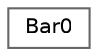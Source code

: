 digraph "Graphical Class Hierarchy"
{
 // LATEX_PDF_SIZE
  bgcolor="transparent";
  edge [fontname=Helvetica,fontsize=10,labelfontname=Helvetica,labelfontsize=10];
  node [fontname=Helvetica,fontsize=10,shape=box,height=0.2,width=0.4];
  rankdir="LR";
  Node0 [id="Node000000",label="Bar0",height=0.2,width=0.4,color="grey40", fillcolor="white", style="filled",URL="$d0/ded/structBar0.html",tooltip=" "];
}
